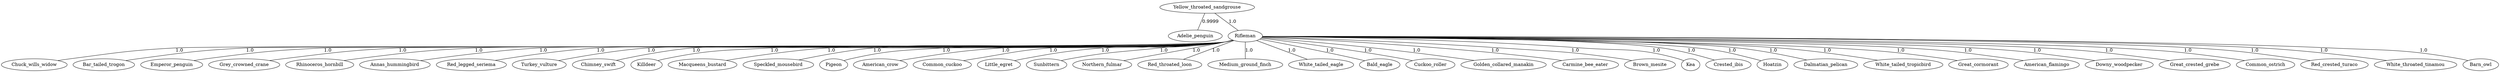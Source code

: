 strict graph {
  "Yellow_throated_sandgrouse";
  "Adelie_penguin";
  "Rifleman";
  "Chuck_wills_widow";
  "Bar_tailed_trogon";
  "Emperor_penguin";
  "Grey_crowned_crane";
  "Rhinoceros_hornbill";
  "Annas_hummingbird";
  "Red_legged_seriema";
  "Turkey_vulture";
  "Chimney_swift";
  "Killdeer";
  "Macqueens_bustard";
  "Speckled_mousebird";
  "Pigeon";
  "American_crow";
  "Common_cuckoo";
  "Little_egret";
  "Sunbittern";
  "Northern_fulmar";
  "Red_throated_loon";
  "Medium_ground_finch";
  "White_tailed_eagle";
  "Bald_eagle";
  "Cuckoo_roller";
  "Golden_collared_manakin";
  "Carmine_bee_eater";
  "Brown_mesite";
  "Kea";
  "Crested_ibis";
  "Hoatzin";
  "Dalmatian_pelican";
  "White_tailed_tropicbird";
  "Great_cormorant";
  "American_flamingo";
  "Downy_woodpecker";
  "Great_crested_grebe";
  "Common_ostrich";
  "Red_crested_turaco";
  "White_throated_tinamou";
  "Barn_owl";
  "Yellow_throated_sandgrouse" -- "Adelie_penguin" [label="0.9999"];
  "Yellow_throated_sandgrouse" -- "Rifleman" [label="1.0"];
  "Rifleman" -- "Chuck_wills_widow" [label="1.0"];
  "Rifleman" -- "Bar_tailed_trogon" [label="1.0"];
  "Rifleman" -- "Emperor_penguin" [label="1.0"];
  "Rifleman" -- "Grey_crowned_crane" [label="1.0"];
  "Rifleman" -- "Rhinoceros_hornbill" [label="1.0"];
  "Rifleman" -- "Annas_hummingbird" [label="1.0"];
  "Rifleman" -- "Red_legged_seriema" [label="1.0"];
  "Rifleman" -- "Turkey_vulture" [label="1.0"];
  "Rifleman" -- "Chimney_swift" [label="1.0"];
  "Rifleman" -- "Killdeer" [label="1.0"];
  "Rifleman" -- "Macqueens_bustard" [label="1.0"];
  "Rifleman" -- "Speckled_mousebird" [label="1.0"];
  "Rifleman" -- "Pigeon" [label="1.0"];
  "Rifleman" -- "American_crow" [label="1.0"];
  "Rifleman" -- "Common_cuckoo" [label="1.0"];
  "Rifleman" -- "Little_egret" [label="1.0"];
  "Rifleman" -- "Sunbittern" [label="1.0"];
  "Rifleman" -- "Northern_fulmar" [label="1.0"];
  "Rifleman" -- "Red_throated_loon" [label="1.0"];
  "Rifleman" -- "Medium_ground_finch" [label="1.0"];
  "Rifleman" -- "White_tailed_eagle" [label="1.0"];
  "Rifleman" -- "Bald_eagle" [label="1.0"];
  "Rifleman" -- "Cuckoo_roller" [label="1.0"];
  "Rifleman" -- "Golden_collared_manakin" [label="1.0"];
  "Rifleman" -- "Carmine_bee_eater" [label="1.0"];
  "Rifleman" -- "Brown_mesite" [label="1.0"];
  "Rifleman" -- "Kea" [label="1.0"];
  "Rifleman" -- "Crested_ibis" [label="1.0"];
  "Rifleman" -- "Hoatzin" [label="1.0"];
  "Rifleman" -- "Dalmatian_pelican" [label="1.0"];
  "Rifleman" -- "White_tailed_tropicbird" [label="1.0"];
  "Rifleman" -- "Great_cormorant" [label="1.0"];
  "Rifleman" -- "American_flamingo" [label="1.0"];
  "Rifleman" -- "Downy_woodpecker" [label="1.0"];
  "Rifleman" -- "Great_crested_grebe" [label="1.0"];
  "Rifleman" -- "Common_ostrich" [label="1.0"];
  "Rifleman" -- "Red_crested_turaco" [label="1.0"];
  "Rifleman" -- "White_throated_tinamou" [label="1.0"];
  "Rifleman" -- "Barn_owl" [label="1.0"];
}